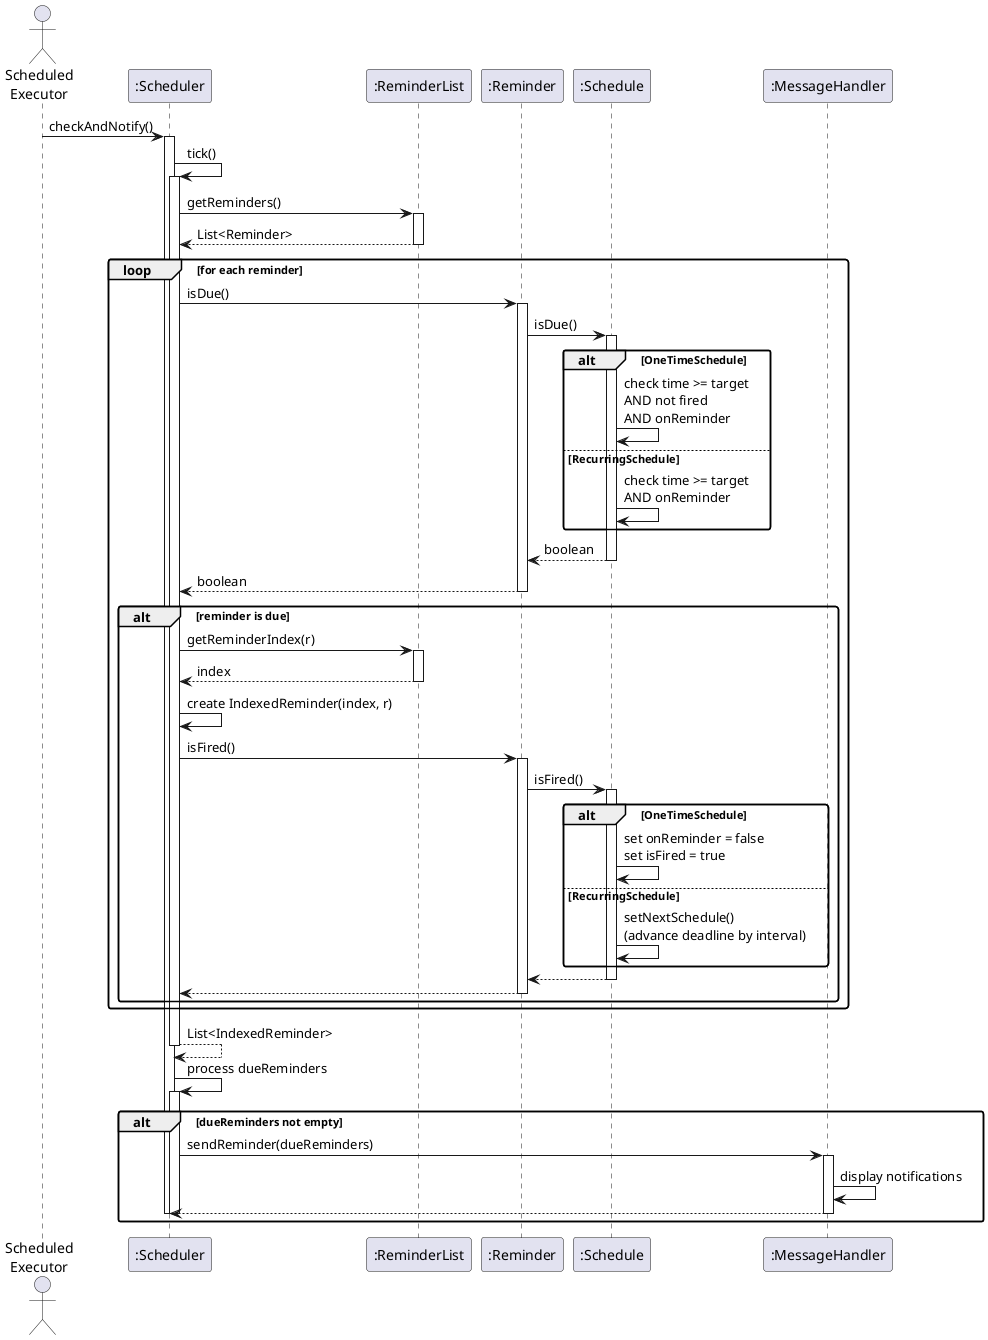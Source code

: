 @startuml ReminderCheckSequence
' Sequence diagram for scheduler checking reminders
skinparam roundcorner 5

actor ScheduledExecutor as "Scheduled\nExecutor"
participant ":Scheduler" as Scheduler
participant ":ReminderList" as ReminderList
participant ":Reminder" as Reminder
participant ":Schedule" as Schedule
participant ":MessageHandler" as MessageHandler

ScheduledExecutor -> Scheduler : checkAndNotify()
activate Scheduler

Scheduler -> Scheduler : tick()
activate Scheduler

Scheduler -> ReminderList : getReminders()
activate ReminderList
return List<Reminder>

loop for each reminder
  Scheduler -> Reminder : isDue()
  activate Reminder

  Reminder -> Schedule : isDue()
  activate Schedule

  alt OneTimeSchedule
    Schedule -> Schedule : check time >= target\nAND not fired\nAND onReminder
  else RecurringSchedule
    Schedule -> Schedule : check time >= target\nAND onReminder
  end

  return boolean
  return boolean

  alt reminder is due
    Scheduler -> ReminderList : getReminderIndex(r)
    activate ReminderList
    return index

    Scheduler -> Scheduler : create IndexedReminder(index, r)

    Scheduler -> Reminder : isFired()
    activate Reminder

    Reminder -> Schedule : isFired()
    activate Schedule

    alt OneTimeSchedule
      Schedule -> Schedule : set onReminder = false\nset isFired = true
    else RecurringSchedule
      Schedule -> Schedule : setNextSchedule()\n(advance deadline by interval)
    end

    return
    return
  end
end

Scheduler --> Scheduler : List<IndexedReminder>
deactivate Scheduler

Scheduler -> Scheduler : process dueReminders
activate Scheduler

alt dueReminders not empty
  Scheduler -> MessageHandler : sendReminder(dueReminders)
  activate MessageHandler
  MessageHandler -> MessageHandler : display notifications
  return
  deactivate
  deactivate
end

@enduml